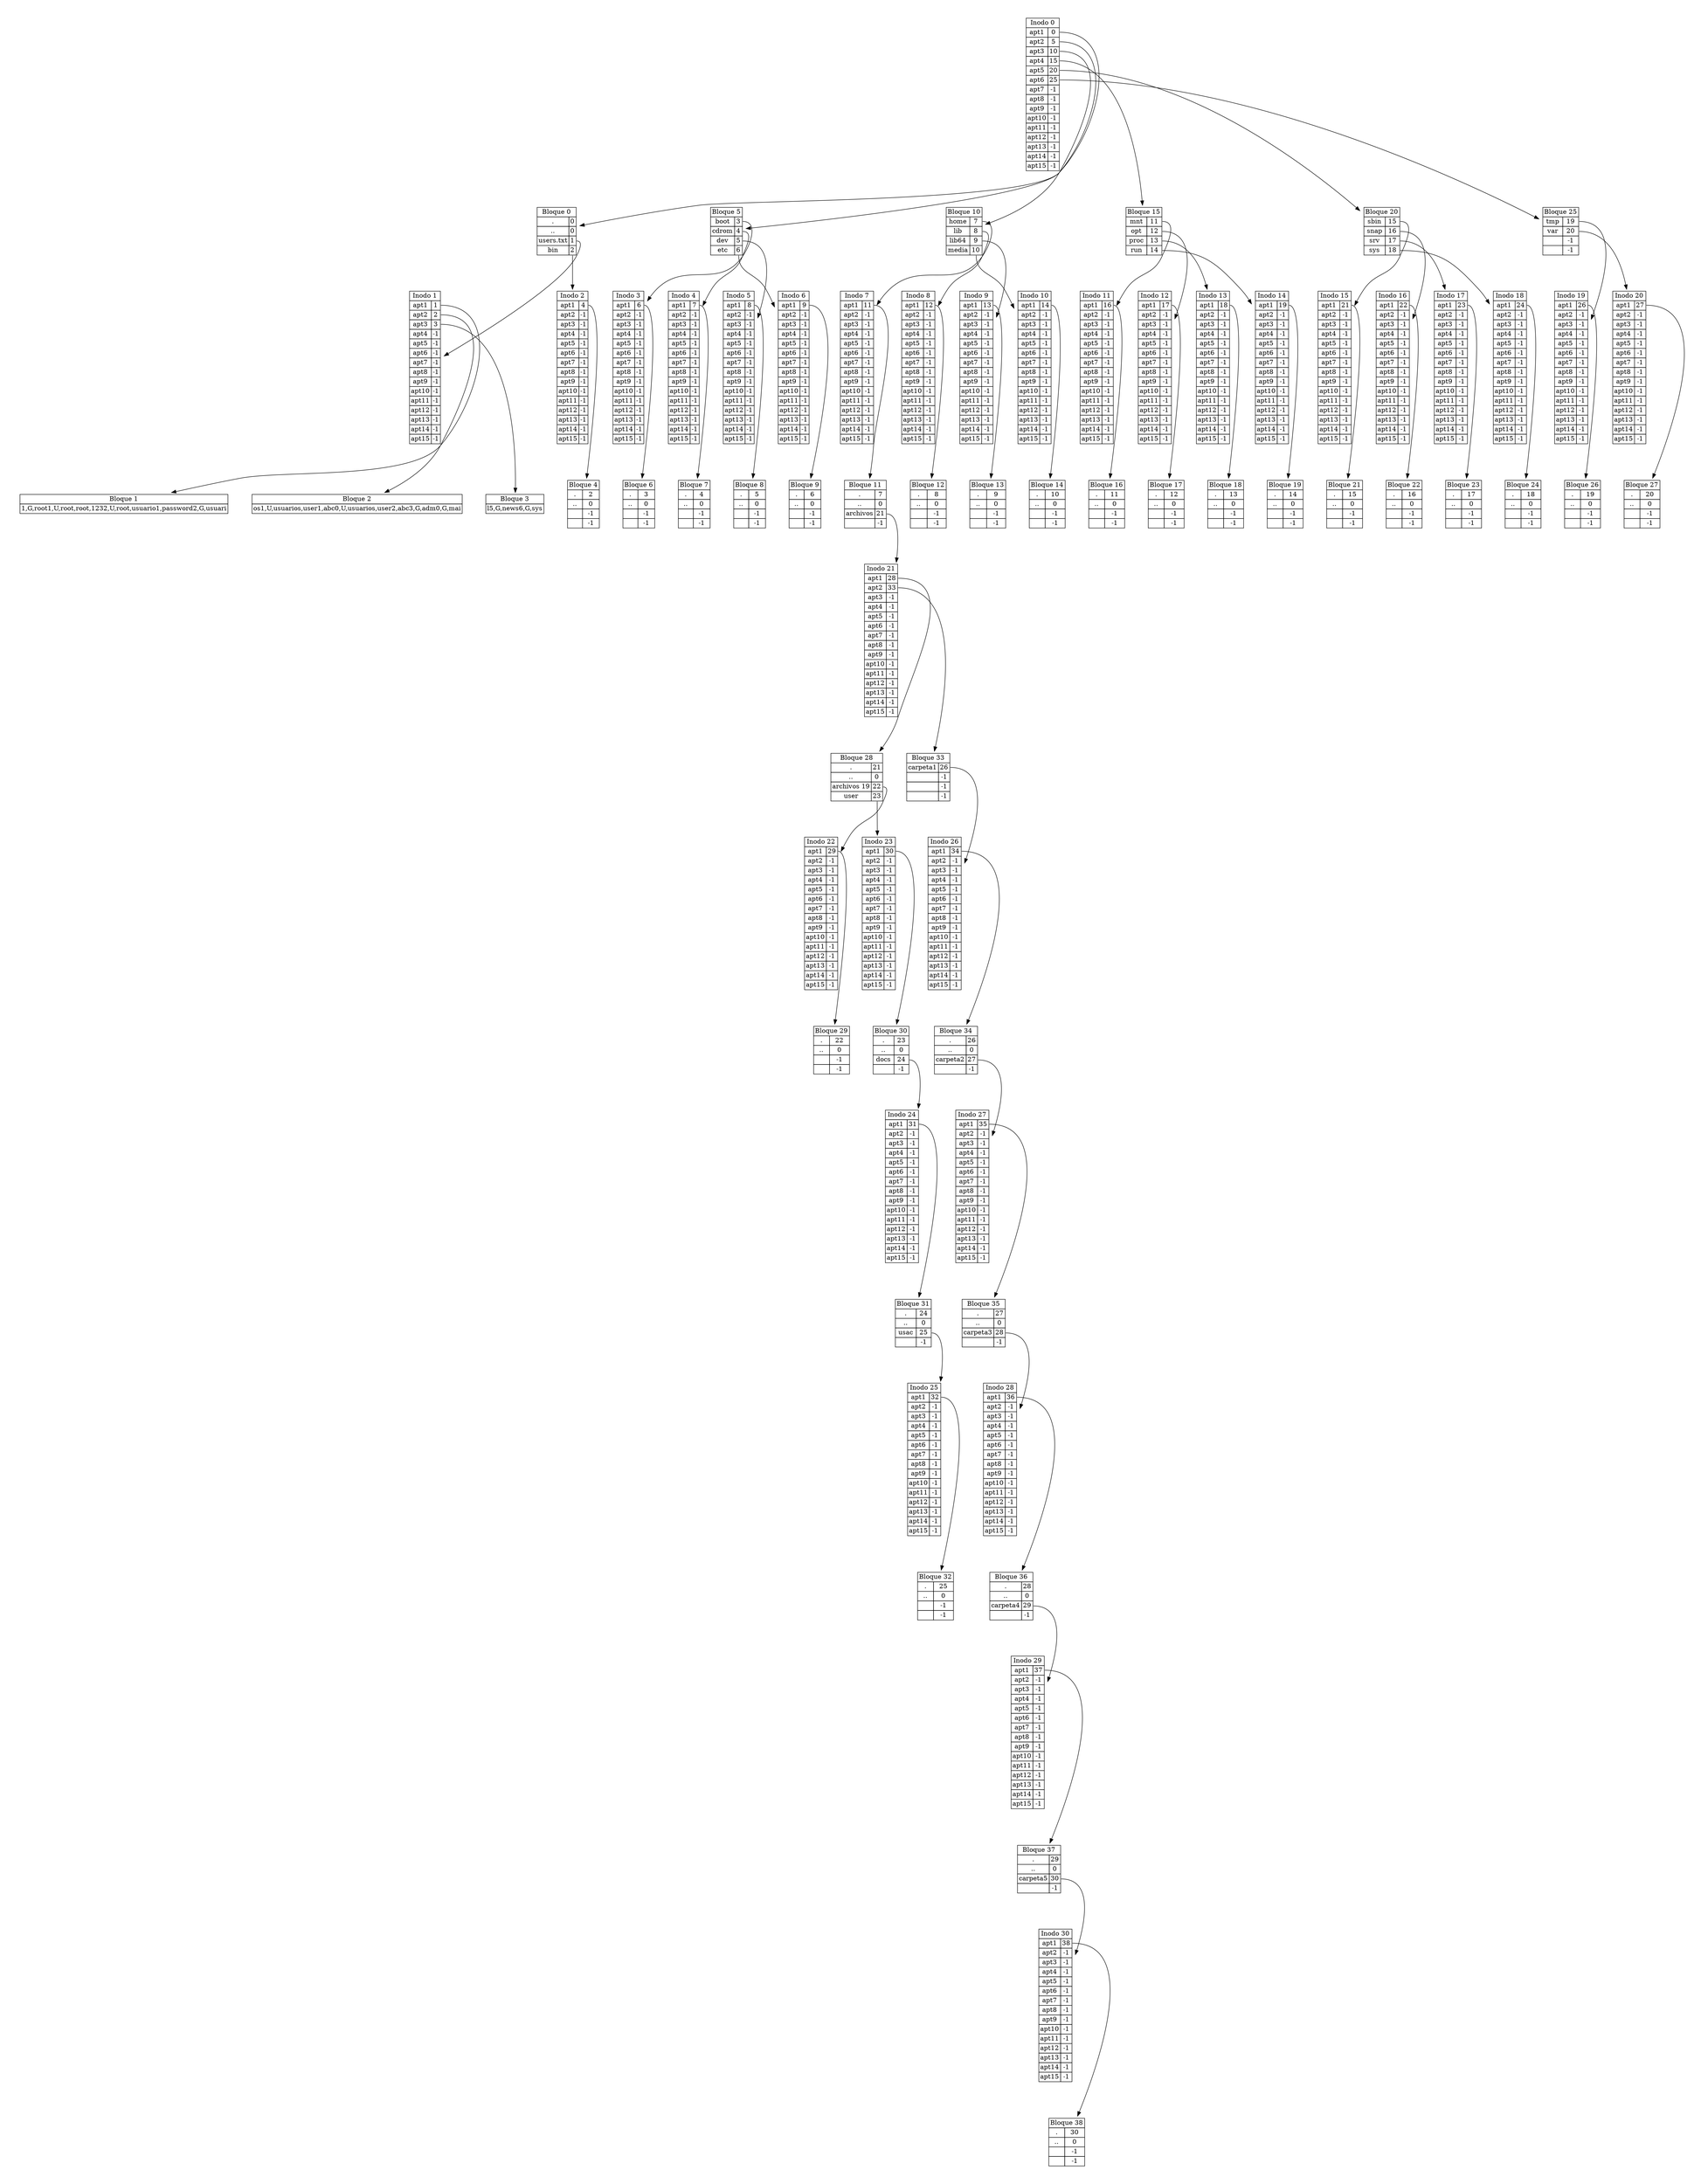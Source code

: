 digraph H {
	graph [pad="0.5", nodesep="0.5", ranksep="1"];
	node [shape=plaintext]
		rankir=LR;
	Inodo0 [
		label=<
			<table border="0" cellborder="1" cellspacing="0">
				<tr><td colspan="2">Inodo 0</td></tr>
				<tr><td>apt1</td><td port='P0'>0</td></tr>
				<tr><td>apt2</td><td port='P1'>5</td></tr>
				<tr><td>apt3</td><td port='P2'>10</td></tr>
				<tr><td>apt4</td><td port='P3'>15</td></tr>
				<tr><td>apt5</td><td port='P4'>20</td></tr>
				<tr><td>apt6</td><td port='P5'>25</td></tr>
				<tr><td>apt7</td><td port='P6'>-1</td></tr>
				<tr><td>apt8</td><td port='P7'>-1</td></tr>
				<tr><td>apt9</td><td port='P8'>-1</td></tr>
				<tr><td>apt10</td><td port='P9'>-1</td></tr>
				<tr><td>apt11</td><td port='P10'>-1</td></tr>
				<tr><td>apt12</td><td port='P11'>-1</td></tr>
				<tr><td>apt13</td><td port='P12'>-1</td></tr>
				<tr><td>apt14</td><td port='P13'>-1</td></tr>
				<tr><td>apt15</td><td port='P14'>-1</td></tr>
			</table>
		>];
	Bloque0 [
		label=<
			<table border="0" cellborder="1" cellspacing="0">
				<tr><td colspan="2">Bloque 0</td></tr>
				<tr><td>.</td><td port='P0'>0</td></tr>
				<tr><td>..</td><td port='P1'>0</td></tr>
				<tr><td>users.txt</td><td port='P2'>1</td></tr>
				<tr><td>bin</td><td port='P3'>2</td></tr>
			</table>
		>];
	Inodo1 [
		label=<
			<table border="0" cellborder="1" cellspacing="0">
				<tr><td colspan="2">Inodo 1</td></tr>
				<tr><td>apt1</td><td port='P0'>1</td></tr>
				<tr><td>apt2</td><td port='P1'>2</td></tr>
				<tr><td>apt3</td><td port='P2'>3</td></tr>
				<tr><td>apt4</td><td port='P3'>-1</td></tr>
				<tr><td>apt5</td><td port='P4'>-1</td></tr>
				<tr><td>apt6</td><td port='P5'>-1</td></tr>
				<tr><td>apt7</td><td port='P6'>-1</td></tr>
				<tr><td>apt8</td><td port='P7'>-1</td></tr>
				<tr><td>apt9</td><td port='P8'>-1</td></tr>
				<tr><td>apt10</td><td port='P9'>-1</td></tr>
				<tr><td>apt11</td><td port='P10'>-1</td></tr>
				<tr><td>apt12</td><td port='P11'>-1</td></tr>
				<tr><td>apt13</td><td port='P12'>-1</td></tr>
				<tr><td>apt14</td><td port='P13'>-1</td></tr>
				<tr><td>apt15</td><td port='P14'>-1</td></tr>
			</table>
		>];
	Bloque1 [
		label=<
			<table border="0" cellborder="1" cellspacing="0">
				<tr><td colspan="1">Bloque 1</td></tr>
				<tr><td>1,G,root
1,U,root,root,123
2,U,root,usuario1,password
2,G,usuari</td></tr>
			</table>
		>];
	Bloque2 [
		label=<
			<table border="0" cellborder="1" cellspacing="0">
				<tr><td colspan="1">Bloque 2</td></tr>
				<tr><td>os
1,U,usuarios,user1,abc
0,U,usuarios,user2,abc
3,G,adm
0,G,mai</td></tr>
			</table>
		>];
	Bloque3 [
		label=<
			<table border="0" cellborder="1" cellspacing="0">
				<tr><td colspan="1">Bloque 3</td></tr>
				<tr><td>l
5,G,news
6,G,sys</td></tr>
			</table>
		>];
	Inodo2 [
		label=<
			<table border="0" cellborder="1" cellspacing="0">
				<tr><td colspan="2">Inodo 2</td></tr>
				<tr><td>apt1</td><td port='P0'>4</td></tr>
				<tr><td>apt2</td><td port='P1'>-1</td></tr>
				<tr><td>apt3</td><td port='P2'>-1</td></tr>
				<tr><td>apt4</td><td port='P3'>-1</td></tr>
				<tr><td>apt5</td><td port='P4'>-1</td></tr>
				<tr><td>apt6</td><td port='P5'>-1</td></tr>
				<tr><td>apt7</td><td port='P6'>-1</td></tr>
				<tr><td>apt8</td><td port='P7'>-1</td></tr>
				<tr><td>apt9</td><td port='P8'>-1</td></tr>
				<tr><td>apt10</td><td port='P9'>-1</td></tr>
				<tr><td>apt11</td><td port='P10'>-1</td></tr>
				<tr><td>apt12</td><td port='P11'>-1</td></tr>
				<tr><td>apt13</td><td port='P12'>-1</td></tr>
				<tr><td>apt14</td><td port='P13'>-1</td></tr>
				<tr><td>apt15</td><td port='P14'>-1</td></tr>
			</table>
		>];
	Bloque4 [
		label=<
			<table border="0" cellborder="1" cellspacing="0">
				<tr><td colspan="2">Bloque 4</td></tr>
				<tr><td>.</td><td port='P0'>2</td></tr>
				<tr><td>..</td><td port='P1'>0</td></tr>
				<tr><td></td><td port='P2'>-1</td></tr>
				<tr><td></td><td port='P3'>-1</td></tr>
			</table>
		>];
	Bloque5 [
		label=<
			<table border="0" cellborder="1" cellspacing="0">
				<tr><td colspan="2">Bloque 5</td></tr>
				<tr><td>boot</td><td port='P0'>3</td></tr>
				<tr><td>cdrom</td><td port='P1'>4</td></tr>
				<tr><td>dev</td><td port='P2'>5</td></tr>
				<tr><td>etc</td><td port='P3'>6</td></tr>
			</table>
		>];
	Inodo3 [
		label=<
			<table border="0" cellborder="1" cellspacing="0">
				<tr><td colspan="2">Inodo 3</td></tr>
				<tr><td>apt1</td><td port='P0'>6</td></tr>
				<tr><td>apt2</td><td port='P1'>-1</td></tr>
				<tr><td>apt3</td><td port='P2'>-1</td></tr>
				<tr><td>apt4</td><td port='P3'>-1</td></tr>
				<tr><td>apt5</td><td port='P4'>-1</td></tr>
				<tr><td>apt6</td><td port='P5'>-1</td></tr>
				<tr><td>apt7</td><td port='P6'>-1</td></tr>
				<tr><td>apt8</td><td port='P7'>-1</td></tr>
				<tr><td>apt9</td><td port='P8'>-1</td></tr>
				<tr><td>apt10</td><td port='P9'>-1</td></tr>
				<tr><td>apt11</td><td port='P10'>-1</td></tr>
				<tr><td>apt12</td><td port='P11'>-1</td></tr>
				<tr><td>apt13</td><td port='P12'>-1</td></tr>
				<tr><td>apt14</td><td port='P13'>-1</td></tr>
				<tr><td>apt15</td><td port='P14'>-1</td></tr>
			</table>
		>];
	Bloque6 [
		label=<
			<table border="0" cellborder="1" cellspacing="0">
				<tr><td colspan="2">Bloque 6</td></tr>
				<tr><td>.</td><td port='P0'>3</td></tr>
				<tr><td>..</td><td port='P1'>0</td></tr>
				<tr><td></td><td port='P2'>-1</td></tr>
				<tr><td></td><td port='P3'>-1</td></tr>
			</table>
		>];
	Inodo4 [
		label=<
			<table border="0" cellborder="1" cellspacing="0">
				<tr><td colspan="2">Inodo 4</td></tr>
				<tr><td>apt1</td><td port='P0'>7</td></tr>
				<tr><td>apt2</td><td port='P1'>-1</td></tr>
				<tr><td>apt3</td><td port='P2'>-1</td></tr>
				<tr><td>apt4</td><td port='P3'>-1</td></tr>
				<tr><td>apt5</td><td port='P4'>-1</td></tr>
				<tr><td>apt6</td><td port='P5'>-1</td></tr>
				<tr><td>apt7</td><td port='P6'>-1</td></tr>
				<tr><td>apt8</td><td port='P7'>-1</td></tr>
				<tr><td>apt9</td><td port='P8'>-1</td></tr>
				<tr><td>apt10</td><td port='P9'>-1</td></tr>
				<tr><td>apt11</td><td port='P10'>-1</td></tr>
				<tr><td>apt12</td><td port='P11'>-1</td></tr>
				<tr><td>apt13</td><td port='P12'>-1</td></tr>
				<tr><td>apt14</td><td port='P13'>-1</td></tr>
				<tr><td>apt15</td><td port='P14'>-1</td></tr>
			</table>
		>];
	Bloque7 [
		label=<
			<table border="0" cellborder="1" cellspacing="0">
				<tr><td colspan="2">Bloque 7</td></tr>
				<tr><td>.</td><td port='P0'>4</td></tr>
				<tr><td>..</td><td port='P1'>0</td></tr>
				<tr><td></td><td port='P2'>-1</td></tr>
				<tr><td></td><td port='P3'>-1</td></tr>
			</table>
		>];
	Inodo5 [
		label=<
			<table border="0" cellborder="1" cellspacing="0">
				<tr><td colspan="2">Inodo 5</td></tr>
				<tr><td>apt1</td><td port='P0'>8</td></tr>
				<tr><td>apt2</td><td port='P1'>-1</td></tr>
				<tr><td>apt3</td><td port='P2'>-1</td></tr>
				<tr><td>apt4</td><td port='P3'>-1</td></tr>
				<tr><td>apt5</td><td port='P4'>-1</td></tr>
				<tr><td>apt6</td><td port='P5'>-1</td></tr>
				<tr><td>apt7</td><td port='P6'>-1</td></tr>
				<tr><td>apt8</td><td port='P7'>-1</td></tr>
				<tr><td>apt9</td><td port='P8'>-1</td></tr>
				<tr><td>apt10</td><td port='P9'>-1</td></tr>
				<tr><td>apt11</td><td port='P10'>-1</td></tr>
				<tr><td>apt12</td><td port='P11'>-1</td></tr>
				<tr><td>apt13</td><td port='P12'>-1</td></tr>
				<tr><td>apt14</td><td port='P13'>-1</td></tr>
				<tr><td>apt15</td><td port='P14'>-1</td></tr>
			</table>
		>];
	Bloque8 [
		label=<
			<table border="0" cellborder="1" cellspacing="0">
				<tr><td colspan="2">Bloque 8</td></tr>
				<tr><td>.</td><td port='P0'>5</td></tr>
				<tr><td>..</td><td port='P1'>0</td></tr>
				<tr><td></td><td port='P2'>-1</td></tr>
				<tr><td></td><td port='P3'>-1</td></tr>
			</table>
		>];
	Inodo6 [
		label=<
			<table border="0" cellborder="1" cellspacing="0">
				<tr><td colspan="2">Inodo 6</td></tr>
				<tr><td>apt1</td><td port='P0'>9</td></tr>
				<tr><td>apt2</td><td port='P1'>-1</td></tr>
				<tr><td>apt3</td><td port='P2'>-1</td></tr>
				<tr><td>apt4</td><td port='P3'>-1</td></tr>
				<tr><td>apt5</td><td port='P4'>-1</td></tr>
				<tr><td>apt6</td><td port='P5'>-1</td></tr>
				<tr><td>apt7</td><td port='P6'>-1</td></tr>
				<tr><td>apt8</td><td port='P7'>-1</td></tr>
				<tr><td>apt9</td><td port='P8'>-1</td></tr>
				<tr><td>apt10</td><td port='P9'>-1</td></tr>
				<tr><td>apt11</td><td port='P10'>-1</td></tr>
				<tr><td>apt12</td><td port='P11'>-1</td></tr>
				<tr><td>apt13</td><td port='P12'>-1</td></tr>
				<tr><td>apt14</td><td port='P13'>-1</td></tr>
				<tr><td>apt15</td><td port='P14'>-1</td></tr>
			</table>
		>];
	Bloque9 [
		label=<
			<table border="0" cellborder="1" cellspacing="0">
				<tr><td colspan="2">Bloque 9</td></tr>
				<tr><td>.</td><td port='P0'>6</td></tr>
				<tr><td>..</td><td port='P1'>0</td></tr>
				<tr><td></td><td port='P2'>-1</td></tr>
				<tr><td></td><td port='P3'>-1</td></tr>
			</table>
		>];
	Bloque10 [
		label=<
			<table border="0" cellborder="1" cellspacing="0">
				<tr><td colspan="2">Bloque 10</td></tr>
				<tr><td>home</td><td port='P0'>7</td></tr>
				<tr><td>lib</td><td port='P1'>8</td></tr>
				<tr><td>lib64</td><td port='P2'>9</td></tr>
				<tr><td>media</td><td port='P3'>10</td></tr>
			</table>
		>];
	Inodo7 [
		label=<
			<table border="0" cellborder="1" cellspacing="0">
				<tr><td colspan="2">Inodo 7</td></tr>
				<tr><td>apt1</td><td port='P0'>11</td></tr>
				<tr><td>apt2</td><td port='P1'>-1</td></tr>
				<tr><td>apt3</td><td port='P2'>-1</td></tr>
				<tr><td>apt4</td><td port='P3'>-1</td></tr>
				<tr><td>apt5</td><td port='P4'>-1</td></tr>
				<tr><td>apt6</td><td port='P5'>-1</td></tr>
				<tr><td>apt7</td><td port='P6'>-1</td></tr>
				<tr><td>apt8</td><td port='P7'>-1</td></tr>
				<tr><td>apt9</td><td port='P8'>-1</td></tr>
				<tr><td>apt10</td><td port='P9'>-1</td></tr>
				<tr><td>apt11</td><td port='P10'>-1</td></tr>
				<tr><td>apt12</td><td port='P11'>-1</td></tr>
				<tr><td>apt13</td><td port='P12'>-1</td></tr>
				<tr><td>apt14</td><td port='P13'>-1</td></tr>
				<tr><td>apt15</td><td port='P14'>-1</td></tr>
			</table>
		>];
	Bloque11 [
		label=<
			<table border="0" cellborder="1" cellspacing="0">
				<tr><td colspan="2">Bloque 11</td></tr>
				<tr><td>.</td><td port='P0'>7</td></tr>
				<tr><td>..</td><td port='P1'>0</td></tr>
				<tr><td>archivos</td><td port='P2'>21</td></tr>
				<tr><td></td><td port='P3'>-1</td></tr>
			</table>
		>];
	Inodo21 [
		label=<
			<table border="0" cellborder="1" cellspacing="0">
				<tr><td colspan="2">Inodo 21</td></tr>
				<tr><td>apt1</td><td port='P0'>28</td></tr>
				<tr><td>apt2</td><td port='P1'>33</td></tr>
				<tr><td>apt3</td><td port='P2'>-1</td></tr>
				<tr><td>apt4</td><td port='P3'>-1</td></tr>
				<tr><td>apt5</td><td port='P4'>-1</td></tr>
				<tr><td>apt6</td><td port='P5'>-1</td></tr>
				<tr><td>apt7</td><td port='P6'>-1</td></tr>
				<tr><td>apt8</td><td port='P7'>-1</td></tr>
				<tr><td>apt9</td><td port='P8'>-1</td></tr>
				<tr><td>apt10</td><td port='P9'>-1</td></tr>
				<tr><td>apt11</td><td port='P10'>-1</td></tr>
				<tr><td>apt12</td><td port='P11'>-1</td></tr>
				<tr><td>apt13</td><td port='P12'>-1</td></tr>
				<tr><td>apt14</td><td port='P13'>-1</td></tr>
				<tr><td>apt15</td><td port='P14'>-1</td></tr>
			</table>
		>];
	Bloque28 [
		label=<
			<table border="0" cellborder="1" cellspacing="0">
				<tr><td colspan="2">Bloque 28</td></tr>
				<tr><td>.</td><td port='P0'>21</td></tr>
				<tr><td>..</td><td port='P1'>0</td></tr>
				<tr><td>archivos 19</td><td port='P2'>22</td></tr>
				<tr><td>user</td><td port='P3'>23</td></tr>
			</table>
		>];
	Inodo22 [
		label=<
			<table border="0" cellborder="1" cellspacing="0">
				<tr><td colspan="2">Inodo 22</td></tr>
				<tr><td>apt1</td><td port='P0'>29</td></tr>
				<tr><td>apt2</td><td port='P1'>-1</td></tr>
				<tr><td>apt3</td><td port='P2'>-1</td></tr>
				<tr><td>apt4</td><td port='P3'>-1</td></tr>
				<tr><td>apt5</td><td port='P4'>-1</td></tr>
				<tr><td>apt6</td><td port='P5'>-1</td></tr>
				<tr><td>apt7</td><td port='P6'>-1</td></tr>
				<tr><td>apt8</td><td port='P7'>-1</td></tr>
				<tr><td>apt9</td><td port='P8'>-1</td></tr>
				<tr><td>apt10</td><td port='P9'>-1</td></tr>
				<tr><td>apt11</td><td port='P10'>-1</td></tr>
				<tr><td>apt12</td><td port='P11'>-1</td></tr>
				<tr><td>apt13</td><td port='P12'>-1</td></tr>
				<tr><td>apt14</td><td port='P13'>-1</td></tr>
				<tr><td>apt15</td><td port='P14'>-1</td></tr>
			</table>
		>];
	Bloque29 [
		label=<
			<table border="0" cellborder="1" cellspacing="0">
				<tr><td colspan="2">Bloque 29</td></tr>
				<tr><td>.</td><td port='P0'>22</td></tr>
				<tr><td>..</td><td port='P1'>0</td></tr>
				<tr><td></td><td port='P2'>-1</td></tr>
				<tr><td></td><td port='P3'>-1</td></tr>
			</table>
		>];
	Inodo23 [
		label=<
			<table border="0" cellborder="1" cellspacing="0">
				<tr><td colspan="2">Inodo 23</td></tr>
				<tr><td>apt1</td><td port='P0'>30</td></tr>
				<tr><td>apt2</td><td port='P1'>-1</td></tr>
				<tr><td>apt3</td><td port='P2'>-1</td></tr>
				<tr><td>apt4</td><td port='P3'>-1</td></tr>
				<tr><td>apt5</td><td port='P4'>-1</td></tr>
				<tr><td>apt6</td><td port='P5'>-1</td></tr>
				<tr><td>apt7</td><td port='P6'>-1</td></tr>
				<tr><td>apt8</td><td port='P7'>-1</td></tr>
				<tr><td>apt9</td><td port='P8'>-1</td></tr>
				<tr><td>apt10</td><td port='P9'>-1</td></tr>
				<tr><td>apt11</td><td port='P10'>-1</td></tr>
				<tr><td>apt12</td><td port='P11'>-1</td></tr>
				<tr><td>apt13</td><td port='P12'>-1</td></tr>
				<tr><td>apt14</td><td port='P13'>-1</td></tr>
				<tr><td>apt15</td><td port='P14'>-1</td></tr>
			</table>
		>];
	Bloque30 [
		label=<
			<table border="0" cellborder="1" cellspacing="0">
				<tr><td colspan="2">Bloque 30</td></tr>
				<tr><td>.</td><td port='P0'>23</td></tr>
				<tr><td>..</td><td port='P1'>0</td></tr>
				<tr><td>docs</td><td port='P2'>24</td></tr>
				<tr><td></td><td port='P3'>-1</td></tr>
			</table>
		>];
	Inodo24 [
		label=<
			<table border="0" cellborder="1" cellspacing="0">
				<tr><td colspan="2">Inodo 24</td></tr>
				<tr><td>apt1</td><td port='P0'>31</td></tr>
				<tr><td>apt2</td><td port='P1'>-1</td></tr>
				<tr><td>apt3</td><td port='P2'>-1</td></tr>
				<tr><td>apt4</td><td port='P3'>-1</td></tr>
				<tr><td>apt5</td><td port='P4'>-1</td></tr>
				<tr><td>apt6</td><td port='P5'>-1</td></tr>
				<tr><td>apt7</td><td port='P6'>-1</td></tr>
				<tr><td>apt8</td><td port='P7'>-1</td></tr>
				<tr><td>apt9</td><td port='P8'>-1</td></tr>
				<tr><td>apt10</td><td port='P9'>-1</td></tr>
				<tr><td>apt11</td><td port='P10'>-1</td></tr>
				<tr><td>apt12</td><td port='P11'>-1</td></tr>
				<tr><td>apt13</td><td port='P12'>-1</td></tr>
				<tr><td>apt14</td><td port='P13'>-1</td></tr>
				<tr><td>apt15</td><td port='P14'>-1</td></tr>
			</table>
		>];
	Bloque31 [
		label=<
			<table border="0" cellborder="1" cellspacing="0">
				<tr><td colspan="2">Bloque 31</td></tr>
				<tr><td>.</td><td port='P0'>24</td></tr>
				<tr><td>..</td><td port='P1'>0</td></tr>
				<tr><td>usac</td><td port='P2'>25</td></tr>
				<tr><td></td><td port='P3'>-1</td></tr>
			</table>
		>];
	Inodo25 [
		label=<
			<table border="0" cellborder="1" cellspacing="0">
				<tr><td colspan="2">Inodo 25</td></tr>
				<tr><td>apt1</td><td port='P0'>32</td></tr>
				<tr><td>apt2</td><td port='P1'>-1</td></tr>
				<tr><td>apt3</td><td port='P2'>-1</td></tr>
				<tr><td>apt4</td><td port='P3'>-1</td></tr>
				<tr><td>apt5</td><td port='P4'>-1</td></tr>
				<tr><td>apt6</td><td port='P5'>-1</td></tr>
				<tr><td>apt7</td><td port='P6'>-1</td></tr>
				<tr><td>apt8</td><td port='P7'>-1</td></tr>
				<tr><td>apt9</td><td port='P8'>-1</td></tr>
				<tr><td>apt10</td><td port='P9'>-1</td></tr>
				<tr><td>apt11</td><td port='P10'>-1</td></tr>
				<tr><td>apt12</td><td port='P11'>-1</td></tr>
				<tr><td>apt13</td><td port='P12'>-1</td></tr>
				<tr><td>apt14</td><td port='P13'>-1</td></tr>
				<tr><td>apt15</td><td port='P14'>-1</td></tr>
			</table>
		>];
	Bloque32 [
		label=<
			<table border="0" cellborder="1" cellspacing="0">
				<tr><td colspan="2">Bloque 32</td></tr>
				<tr><td>.</td><td port='P0'>25</td></tr>
				<tr><td>..</td><td port='P1'>0</td></tr>
				<tr><td></td><td port='P2'>-1</td></tr>
				<tr><td></td><td port='P3'>-1</td></tr>
			</table>
		>];
	Bloque33 [
		label=<
			<table border="0" cellborder="1" cellspacing="0">
				<tr><td colspan="2">Bloque 33</td></tr>
				<tr><td>carpeta1</td><td port='P0'>26</td></tr>
				<tr><td></td><td port='P1'>-1</td></tr>
				<tr><td></td><td port='P2'>-1</td></tr>
				<tr><td></td><td port='P3'>-1</td></tr>
			</table>
		>];
	Inodo26 [
		label=<
			<table border="0" cellborder="1" cellspacing="0">
				<tr><td colspan="2">Inodo 26</td></tr>
				<tr><td>apt1</td><td port='P0'>34</td></tr>
				<tr><td>apt2</td><td port='P1'>-1</td></tr>
				<tr><td>apt3</td><td port='P2'>-1</td></tr>
				<tr><td>apt4</td><td port='P3'>-1</td></tr>
				<tr><td>apt5</td><td port='P4'>-1</td></tr>
				<tr><td>apt6</td><td port='P5'>-1</td></tr>
				<tr><td>apt7</td><td port='P6'>-1</td></tr>
				<tr><td>apt8</td><td port='P7'>-1</td></tr>
				<tr><td>apt9</td><td port='P8'>-1</td></tr>
				<tr><td>apt10</td><td port='P9'>-1</td></tr>
				<tr><td>apt11</td><td port='P10'>-1</td></tr>
				<tr><td>apt12</td><td port='P11'>-1</td></tr>
				<tr><td>apt13</td><td port='P12'>-1</td></tr>
				<tr><td>apt14</td><td port='P13'>-1</td></tr>
				<tr><td>apt15</td><td port='P14'>-1</td></tr>
			</table>
		>];
	Bloque34 [
		label=<
			<table border="0" cellborder="1" cellspacing="0">
				<tr><td colspan="2">Bloque 34</td></tr>
				<tr><td>.</td><td port='P0'>26</td></tr>
				<tr><td>..</td><td port='P1'>0</td></tr>
				<tr><td>carpeta2</td><td port='P2'>27</td></tr>
				<tr><td></td><td port='P3'>-1</td></tr>
			</table>
		>];
	Inodo27 [
		label=<
			<table border="0" cellborder="1" cellspacing="0">
				<tr><td colspan="2">Inodo 27</td></tr>
				<tr><td>apt1</td><td port='P0'>35</td></tr>
				<tr><td>apt2</td><td port='P1'>-1</td></tr>
				<tr><td>apt3</td><td port='P2'>-1</td></tr>
				<tr><td>apt4</td><td port='P3'>-1</td></tr>
				<tr><td>apt5</td><td port='P4'>-1</td></tr>
				<tr><td>apt6</td><td port='P5'>-1</td></tr>
				<tr><td>apt7</td><td port='P6'>-1</td></tr>
				<tr><td>apt8</td><td port='P7'>-1</td></tr>
				<tr><td>apt9</td><td port='P8'>-1</td></tr>
				<tr><td>apt10</td><td port='P9'>-1</td></tr>
				<tr><td>apt11</td><td port='P10'>-1</td></tr>
				<tr><td>apt12</td><td port='P11'>-1</td></tr>
				<tr><td>apt13</td><td port='P12'>-1</td></tr>
				<tr><td>apt14</td><td port='P13'>-1</td></tr>
				<tr><td>apt15</td><td port='P14'>-1</td></tr>
			</table>
		>];
	Bloque35 [
		label=<
			<table border="0" cellborder="1" cellspacing="0">
				<tr><td colspan="2">Bloque 35</td></tr>
				<tr><td>.</td><td port='P0'>27</td></tr>
				<tr><td>..</td><td port='P1'>0</td></tr>
				<tr><td>carpeta3</td><td port='P2'>28</td></tr>
				<tr><td></td><td port='P3'>-1</td></tr>
			</table>
		>];
	Inodo28 [
		label=<
			<table border="0" cellborder="1" cellspacing="0">
				<tr><td colspan="2">Inodo 28</td></tr>
				<tr><td>apt1</td><td port='P0'>36</td></tr>
				<tr><td>apt2</td><td port='P1'>-1</td></tr>
				<tr><td>apt3</td><td port='P2'>-1</td></tr>
				<tr><td>apt4</td><td port='P3'>-1</td></tr>
				<tr><td>apt5</td><td port='P4'>-1</td></tr>
				<tr><td>apt6</td><td port='P5'>-1</td></tr>
				<tr><td>apt7</td><td port='P6'>-1</td></tr>
				<tr><td>apt8</td><td port='P7'>-1</td></tr>
				<tr><td>apt9</td><td port='P8'>-1</td></tr>
				<tr><td>apt10</td><td port='P9'>-1</td></tr>
				<tr><td>apt11</td><td port='P10'>-1</td></tr>
				<tr><td>apt12</td><td port='P11'>-1</td></tr>
				<tr><td>apt13</td><td port='P12'>-1</td></tr>
				<tr><td>apt14</td><td port='P13'>-1</td></tr>
				<tr><td>apt15</td><td port='P14'>-1</td></tr>
			</table>
		>];
	Bloque36 [
		label=<
			<table border="0" cellborder="1" cellspacing="0">
				<tr><td colspan="2">Bloque 36</td></tr>
				<tr><td>.</td><td port='P0'>28</td></tr>
				<tr><td>..</td><td port='P1'>0</td></tr>
				<tr><td>carpeta4</td><td port='P2'>29</td></tr>
				<tr><td></td><td port='P3'>-1</td></tr>
			</table>
		>];
	Inodo29 [
		label=<
			<table border="0" cellborder="1" cellspacing="0">
				<tr><td colspan="2">Inodo 29</td></tr>
				<tr><td>apt1</td><td port='P0'>37</td></tr>
				<tr><td>apt2</td><td port='P1'>-1</td></tr>
				<tr><td>apt3</td><td port='P2'>-1</td></tr>
				<tr><td>apt4</td><td port='P3'>-1</td></tr>
				<tr><td>apt5</td><td port='P4'>-1</td></tr>
				<tr><td>apt6</td><td port='P5'>-1</td></tr>
				<tr><td>apt7</td><td port='P6'>-1</td></tr>
				<tr><td>apt8</td><td port='P7'>-1</td></tr>
				<tr><td>apt9</td><td port='P8'>-1</td></tr>
				<tr><td>apt10</td><td port='P9'>-1</td></tr>
				<tr><td>apt11</td><td port='P10'>-1</td></tr>
				<tr><td>apt12</td><td port='P11'>-1</td></tr>
				<tr><td>apt13</td><td port='P12'>-1</td></tr>
				<tr><td>apt14</td><td port='P13'>-1</td></tr>
				<tr><td>apt15</td><td port='P14'>-1</td></tr>
			</table>
		>];
	Bloque37 [
		label=<
			<table border="0" cellborder="1" cellspacing="0">
				<tr><td colspan="2">Bloque 37</td></tr>
				<tr><td>.</td><td port='P0'>29</td></tr>
				<tr><td>..</td><td port='P1'>0</td></tr>
				<tr><td>carpeta5</td><td port='P2'>30</td></tr>
				<tr><td></td><td port='P3'>-1</td></tr>
			</table>
		>];
	Inodo30 [
		label=<
			<table border="0" cellborder="1" cellspacing="0">
				<tr><td colspan="2">Inodo 30</td></tr>
				<tr><td>apt1</td><td port='P0'>38</td></tr>
				<tr><td>apt2</td><td port='P1'>-1</td></tr>
				<tr><td>apt3</td><td port='P2'>-1</td></tr>
				<tr><td>apt4</td><td port='P3'>-1</td></tr>
				<tr><td>apt5</td><td port='P4'>-1</td></tr>
				<tr><td>apt6</td><td port='P5'>-1</td></tr>
				<tr><td>apt7</td><td port='P6'>-1</td></tr>
				<tr><td>apt8</td><td port='P7'>-1</td></tr>
				<tr><td>apt9</td><td port='P8'>-1</td></tr>
				<tr><td>apt10</td><td port='P9'>-1</td></tr>
				<tr><td>apt11</td><td port='P10'>-1</td></tr>
				<tr><td>apt12</td><td port='P11'>-1</td></tr>
				<tr><td>apt13</td><td port='P12'>-1</td></tr>
				<tr><td>apt14</td><td port='P13'>-1</td></tr>
				<tr><td>apt15</td><td port='P14'>-1</td></tr>
			</table>
		>];
	Bloque38 [
		label=<
			<table border="0" cellborder="1" cellspacing="0">
				<tr><td colspan="2">Bloque 38</td></tr>
				<tr><td>.</td><td port='P0'>30</td></tr>
				<tr><td>..</td><td port='P1'>0</td></tr>
				<tr><td></td><td port='P2'>-1</td></tr>
				<tr><td></td><td port='P3'>-1</td></tr>
			</table>
		>];
	Inodo8 [
		label=<
			<table border="0" cellborder="1" cellspacing="0">
				<tr><td colspan="2">Inodo 8</td></tr>
				<tr><td>apt1</td><td port='P0'>12</td></tr>
				<tr><td>apt2</td><td port='P1'>-1</td></tr>
				<tr><td>apt3</td><td port='P2'>-1</td></tr>
				<tr><td>apt4</td><td port='P3'>-1</td></tr>
				<tr><td>apt5</td><td port='P4'>-1</td></tr>
				<tr><td>apt6</td><td port='P5'>-1</td></tr>
				<tr><td>apt7</td><td port='P6'>-1</td></tr>
				<tr><td>apt8</td><td port='P7'>-1</td></tr>
				<tr><td>apt9</td><td port='P8'>-1</td></tr>
				<tr><td>apt10</td><td port='P9'>-1</td></tr>
				<tr><td>apt11</td><td port='P10'>-1</td></tr>
				<tr><td>apt12</td><td port='P11'>-1</td></tr>
				<tr><td>apt13</td><td port='P12'>-1</td></tr>
				<tr><td>apt14</td><td port='P13'>-1</td></tr>
				<tr><td>apt15</td><td port='P14'>-1</td></tr>
			</table>
		>];
	Bloque12 [
		label=<
			<table border="0" cellborder="1" cellspacing="0">
				<tr><td colspan="2">Bloque 12</td></tr>
				<tr><td>.</td><td port='P0'>8</td></tr>
				<tr><td>..</td><td port='P1'>0</td></tr>
				<tr><td></td><td port='P2'>-1</td></tr>
				<tr><td></td><td port='P3'>-1</td></tr>
			</table>
		>];
	Inodo9 [
		label=<
			<table border="0" cellborder="1" cellspacing="0">
				<tr><td colspan="2">Inodo 9</td></tr>
				<tr><td>apt1</td><td port='P0'>13</td></tr>
				<tr><td>apt2</td><td port='P1'>-1</td></tr>
				<tr><td>apt3</td><td port='P2'>-1</td></tr>
				<tr><td>apt4</td><td port='P3'>-1</td></tr>
				<tr><td>apt5</td><td port='P4'>-1</td></tr>
				<tr><td>apt6</td><td port='P5'>-1</td></tr>
				<tr><td>apt7</td><td port='P6'>-1</td></tr>
				<tr><td>apt8</td><td port='P7'>-1</td></tr>
				<tr><td>apt9</td><td port='P8'>-1</td></tr>
				<tr><td>apt10</td><td port='P9'>-1</td></tr>
				<tr><td>apt11</td><td port='P10'>-1</td></tr>
				<tr><td>apt12</td><td port='P11'>-1</td></tr>
				<tr><td>apt13</td><td port='P12'>-1</td></tr>
				<tr><td>apt14</td><td port='P13'>-1</td></tr>
				<tr><td>apt15</td><td port='P14'>-1</td></tr>
			</table>
		>];
	Bloque13 [
		label=<
			<table border="0" cellborder="1" cellspacing="0">
				<tr><td colspan="2">Bloque 13</td></tr>
				<tr><td>.</td><td port='P0'>9</td></tr>
				<tr><td>..</td><td port='P1'>0</td></tr>
				<tr><td></td><td port='P2'>-1</td></tr>
				<tr><td></td><td port='P3'>-1</td></tr>
			</table>
		>];
	Inodo10 [
		label=<
			<table border="0" cellborder="1" cellspacing="0">
				<tr><td colspan="2">Inodo 10</td></tr>
				<tr><td>apt1</td><td port='P0'>14</td></tr>
				<tr><td>apt2</td><td port='P1'>-1</td></tr>
				<tr><td>apt3</td><td port='P2'>-1</td></tr>
				<tr><td>apt4</td><td port='P3'>-1</td></tr>
				<tr><td>apt5</td><td port='P4'>-1</td></tr>
				<tr><td>apt6</td><td port='P5'>-1</td></tr>
				<tr><td>apt7</td><td port='P6'>-1</td></tr>
				<tr><td>apt8</td><td port='P7'>-1</td></tr>
				<tr><td>apt9</td><td port='P8'>-1</td></tr>
				<tr><td>apt10</td><td port='P9'>-1</td></tr>
				<tr><td>apt11</td><td port='P10'>-1</td></tr>
				<tr><td>apt12</td><td port='P11'>-1</td></tr>
				<tr><td>apt13</td><td port='P12'>-1</td></tr>
				<tr><td>apt14</td><td port='P13'>-1</td></tr>
				<tr><td>apt15</td><td port='P14'>-1</td></tr>
			</table>
		>];
	Bloque14 [
		label=<
			<table border="0" cellborder="1" cellspacing="0">
				<tr><td colspan="2">Bloque 14</td></tr>
				<tr><td>.</td><td port='P0'>10</td></tr>
				<tr><td>..</td><td port='P1'>0</td></tr>
				<tr><td></td><td port='P2'>-1</td></tr>
				<tr><td></td><td port='P3'>-1</td></tr>
			</table>
		>];
	Bloque15 [
		label=<
			<table border="0" cellborder="1" cellspacing="0">
				<tr><td colspan="2">Bloque 15</td></tr>
				<tr><td>mnt</td><td port='P0'>11</td></tr>
				<tr><td>opt</td><td port='P1'>12</td></tr>
				<tr><td>proc</td><td port='P2'>13</td></tr>
				<tr><td>run</td><td port='P3'>14</td></tr>
			</table>
		>];
	Inodo11 [
		label=<
			<table border="0" cellborder="1" cellspacing="0">
				<tr><td colspan="2">Inodo 11</td></tr>
				<tr><td>apt1</td><td port='P0'>16</td></tr>
				<tr><td>apt2</td><td port='P1'>-1</td></tr>
				<tr><td>apt3</td><td port='P2'>-1</td></tr>
				<tr><td>apt4</td><td port='P3'>-1</td></tr>
				<tr><td>apt5</td><td port='P4'>-1</td></tr>
				<tr><td>apt6</td><td port='P5'>-1</td></tr>
				<tr><td>apt7</td><td port='P6'>-1</td></tr>
				<tr><td>apt8</td><td port='P7'>-1</td></tr>
				<tr><td>apt9</td><td port='P8'>-1</td></tr>
				<tr><td>apt10</td><td port='P9'>-1</td></tr>
				<tr><td>apt11</td><td port='P10'>-1</td></tr>
				<tr><td>apt12</td><td port='P11'>-1</td></tr>
				<tr><td>apt13</td><td port='P12'>-1</td></tr>
				<tr><td>apt14</td><td port='P13'>-1</td></tr>
				<tr><td>apt15</td><td port='P14'>-1</td></tr>
			</table>
		>];
	Bloque16 [
		label=<
			<table border="0" cellborder="1" cellspacing="0">
				<tr><td colspan="2">Bloque 16</td></tr>
				<tr><td>.</td><td port='P0'>11</td></tr>
				<tr><td>..</td><td port='P1'>0</td></tr>
				<tr><td></td><td port='P2'>-1</td></tr>
				<tr><td></td><td port='P3'>-1</td></tr>
			</table>
		>];
	Inodo12 [
		label=<
			<table border="0" cellborder="1" cellspacing="0">
				<tr><td colspan="2">Inodo 12</td></tr>
				<tr><td>apt1</td><td port='P0'>17</td></tr>
				<tr><td>apt2</td><td port='P1'>-1</td></tr>
				<tr><td>apt3</td><td port='P2'>-1</td></tr>
				<tr><td>apt4</td><td port='P3'>-1</td></tr>
				<tr><td>apt5</td><td port='P4'>-1</td></tr>
				<tr><td>apt6</td><td port='P5'>-1</td></tr>
				<tr><td>apt7</td><td port='P6'>-1</td></tr>
				<tr><td>apt8</td><td port='P7'>-1</td></tr>
				<tr><td>apt9</td><td port='P8'>-1</td></tr>
				<tr><td>apt10</td><td port='P9'>-1</td></tr>
				<tr><td>apt11</td><td port='P10'>-1</td></tr>
				<tr><td>apt12</td><td port='P11'>-1</td></tr>
				<tr><td>apt13</td><td port='P12'>-1</td></tr>
				<tr><td>apt14</td><td port='P13'>-1</td></tr>
				<tr><td>apt15</td><td port='P14'>-1</td></tr>
			</table>
		>];
	Bloque17 [
		label=<
			<table border="0" cellborder="1" cellspacing="0">
				<tr><td colspan="2">Bloque 17</td></tr>
				<tr><td>.</td><td port='P0'>12</td></tr>
				<tr><td>..</td><td port='P1'>0</td></tr>
				<tr><td></td><td port='P2'>-1</td></tr>
				<tr><td></td><td port='P3'>-1</td></tr>
			</table>
		>];
	Inodo13 [
		label=<
			<table border="0" cellborder="1" cellspacing="0">
				<tr><td colspan="2">Inodo 13</td></tr>
				<tr><td>apt1</td><td port='P0'>18</td></tr>
				<tr><td>apt2</td><td port='P1'>-1</td></tr>
				<tr><td>apt3</td><td port='P2'>-1</td></tr>
				<tr><td>apt4</td><td port='P3'>-1</td></tr>
				<tr><td>apt5</td><td port='P4'>-1</td></tr>
				<tr><td>apt6</td><td port='P5'>-1</td></tr>
				<tr><td>apt7</td><td port='P6'>-1</td></tr>
				<tr><td>apt8</td><td port='P7'>-1</td></tr>
				<tr><td>apt9</td><td port='P8'>-1</td></tr>
				<tr><td>apt10</td><td port='P9'>-1</td></tr>
				<tr><td>apt11</td><td port='P10'>-1</td></tr>
				<tr><td>apt12</td><td port='P11'>-1</td></tr>
				<tr><td>apt13</td><td port='P12'>-1</td></tr>
				<tr><td>apt14</td><td port='P13'>-1</td></tr>
				<tr><td>apt15</td><td port='P14'>-1</td></tr>
			</table>
		>];
	Bloque18 [
		label=<
			<table border="0" cellborder="1" cellspacing="0">
				<tr><td colspan="2">Bloque 18</td></tr>
				<tr><td>.</td><td port='P0'>13</td></tr>
				<tr><td>..</td><td port='P1'>0</td></tr>
				<tr><td></td><td port='P2'>-1</td></tr>
				<tr><td></td><td port='P3'>-1</td></tr>
			</table>
		>];
	Inodo14 [
		label=<
			<table border="0" cellborder="1" cellspacing="0">
				<tr><td colspan="2">Inodo 14</td></tr>
				<tr><td>apt1</td><td port='P0'>19</td></tr>
				<tr><td>apt2</td><td port='P1'>-1</td></tr>
				<tr><td>apt3</td><td port='P2'>-1</td></tr>
				<tr><td>apt4</td><td port='P3'>-1</td></tr>
				<tr><td>apt5</td><td port='P4'>-1</td></tr>
				<tr><td>apt6</td><td port='P5'>-1</td></tr>
				<tr><td>apt7</td><td port='P6'>-1</td></tr>
				<tr><td>apt8</td><td port='P7'>-1</td></tr>
				<tr><td>apt9</td><td port='P8'>-1</td></tr>
				<tr><td>apt10</td><td port='P9'>-1</td></tr>
				<tr><td>apt11</td><td port='P10'>-1</td></tr>
				<tr><td>apt12</td><td port='P11'>-1</td></tr>
				<tr><td>apt13</td><td port='P12'>-1</td></tr>
				<tr><td>apt14</td><td port='P13'>-1</td></tr>
				<tr><td>apt15</td><td port='P14'>-1</td></tr>
			</table>
		>];
	Bloque19 [
		label=<
			<table border="0" cellborder="1" cellspacing="0">
				<tr><td colspan="2">Bloque 19</td></tr>
				<tr><td>.</td><td port='P0'>14</td></tr>
				<tr><td>..</td><td port='P1'>0</td></tr>
				<tr><td></td><td port='P2'>-1</td></tr>
				<tr><td></td><td port='P3'>-1</td></tr>
			</table>
		>];
	Bloque20 [
		label=<
			<table border="0" cellborder="1" cellspacing="0">
				<tr><td colspan="2">Bloque 20</td></tr>
				<tr><td>sbin</td><td port='P0'>15</td></tr>
				<tr><td>snap</td><td port='P1'>16</td></tr>
				<tr><td>srv</td><td port='P2'>17</td></tr>
				<tr><td>sys</td><td port='P3'>18</td></tr>
			</table>
		>];
	Inodo15 [
		label=<
			<table border="0" cellborder="1" cellspacing="0">
				<tr><td colspan="2">Inodo 15</td></tr>
				<tr><td>apt1</td><td port='P0'>21</td></tr>
				<tr><td>apt2</td><td port='P1'>-1</td></tr>
				<tr><td>apt3</td><td port='P2'>-1</td></tr>
				<tr><td>apt4</td><td port='P3'>-1</td></tr>
				<tr><td>apt5</td><td port='P4'>-1</td></tr>
				<tr><td>apt6</td><td port='P5'>-1</td></tr>
				<tr><td>apt7</td><td port='P6'>-1</td></tr>
				<tr><td>apt8</td><td port='P7'>-1</td></tr>
				<tr><td>apt9</td><td port='P8'>-1</td></tr>
				<tr><td>apt10</td><td port='P9'>-1</td></tr>
				<tr><td>apt11</td><td port='P10'>-1</td></tr>
				<tr><td>apt12</td><td port='P11'>-1</td></tr>
				<tr><td>apt13</td><td port='P12'>-1</td></tr>
				<tr><td>apt14</td><td port='P13'>-1</td></tr>
				<tr><td>apt15</td><td port='P14'>-1</td></tr>
			</table>
		>];
	Bloque21 [
		label=<
			<table border="0" cellborder="1" cellspacing="0">
				<tr><td colspan="2">Bloque 21</td></tr>
				<tr><td>.</td><td port='P0'>15</td></tr>
				<tr><td>..</td><td port='P1'>0</td></tr>
				<tr><td></td><td port='P2'>-1</td></tr>
				<tr><td></td><td port='P3'>-1</td></tr>
			</table>
		>];
	Inodo16 [
		label=<
			<table border="0" cellborder="1" cellspacing="0">
				<tr><td colspan="2">Inodo 16</td></tr>
				<tr><td>apt1</td><td port='P0'>22</td></tr>
				<tr><td>apt2</td><td port='P1'>-1</td></tr>
				<tr><td>apt3</td><td port='P2'>-1</td></tr>
				<tr><td>apt4</td><td port='P3'>-1</td></tr>
				<tr><td>apt5</td><td port='P4'>-1</td></tr>
				<tr><td>apt6</td><td port='P5'>-1</td></tr>
				<tr><td>apt7</td><td port='P6'>-1</td></tr>
				<tr><td>apt8</td><td port='P7'>-1</td></tr>
				<tr><td>apt9</td><td port='P8'>-1</td></tr>
				<tr><td>apt10</td><td port='P9'>-1</td></tr>
				<tr><td>apt11</td><td port='P10'>-1</td></tr>
				<tr><td>apt12</td><td port='P11'>-1</td></tr>
				<tr><td>apt13</td><td port='P12'>-1</td></tr>
				<tr><td>apt14</td><td port='P13'>-1</td></tr>
				<tr><td>apt15</td><td port='P14'>-1</td></tr>
			</table>
		>];
	Bloque22 [
		label=<
			<table border="0" cellborder="1" cellspacing="0">
				<tr><td colspan="2">Bloque 22</td></tr>
				<tr><td>.</td><td port='P0'>16</td></tr>
				<tr><td>..</td><td port='P1'>0</td></tr>
				<tr><td></td><td port='P2'>-1</td></tr>
				<tr><td></td><td port='P3'>-1</td></tr>
			</table>
		>];
	Inodo17 [
		label=<
			<table border="0" cellborder="1" cellspacing="0">
				<tr><td colspan="2">Inodo 17</td></tr>
				<tr><td>apt1</td><td port='P0'>23</td></tr>
				<tr><td>apt2</td><td port='P1'>-1</td></tr>
				<tr><td>apt3</td><td port='P2'>-1</td></tr>
				<tr><td>apt4</td><td port='P3'>-1</td></tr>
				<tr><td>apt5</td><td port='P4'>-1</td></tr>
				<tr><td>apt6</td><td port='P5'>-1</td></tr>
				<tr><td>apt7</td><td port='P6'>-1</td></tr>
				<tr><td>apt8</td><td port='P7'>-1</td></tr>
				<tr><td>apt9</td><td port='P8'>-1</td></tr>
				<tr><td>apt10</td><td port='P9'>-1</td></tr>
				<tr><td>apt11</td><td port='P10'>-1</td></tr>
				<tr><td>apt12</td><td port='P11'>-1</td></tr>
				<tr><td>apt13</td><td port='P12'>-1</td></tr>
				<tr><td>apt14</td><td port='P13'>-1</td></tr>
				<tr><td>apt15</td><td port='P14'>-1</td></tr>
			</table>
		>];
	Bloque23 [
		label=<
			<table border="0" cellborder="1" cellspacing="0">
				<tr><td colspan="2">Bloque 23</td></tr>
				<tr><td>.</td><td port='P0'>17</td></tr>
				<tr><td>..</td><td port='P1'>0</td></tr>
				<tr><td></td><td port='P2'>-1</td></tr>
				<tr><td></td><td port='P3'>-1</td></tr>
			</table>
		>];
	Inodo18 [
		label=<
			<table border="0" cellborder="1" cellspacing="0">
				<tr><td colspan="2">Inodo 18</td></tr>
				<tr><td>apt1</td><td port='P0'>24</td></tr>
				<tr><td>apt2</td><td port='P1'>-1</td></tr>
				<tr><td>apt3</td><td port='P2'>-1</td></tr>
				<tr><td>apt4</td><td port='P3'>-1</td></tr>
				<tr><td>apt5</td><td port='P4'>-1</td></tr>
				<tr><td>apt6</td><td port='P5'>-1</td></tr>
				<tr><td>apt7</td><td port='P6'>-1</td></tr>
				<tr><td>apt8</td><td port='P7'>-1</td></tr>
				<tr><td>apt9</td><td port='P8'>-1</td></tr>
				<tr><td>apt10</td><td port='P9'>-1</td></tr>
				<tr><td>apt11</td><td port='P10'>-1</td></tr>
				<tr><td>apt12</td><td port='P11'>-1</td></tr>
				<tr><td>apt13</td><td port='P12'>-1</td></tr>
				<tr><td>apt14</td><td port='P13'>-1</td></tr>
				<tr><td>apt15</td><td port='P14'>-1</td></tr>
			</table>
		>];
	Bloque24 [
		label=<
			<table border="0" cellborder="1" cellspacing="0">
				<tr><td colspan="2">Bloque 24</td></tr>
				<tr><td>.</td><td port='P0'>18</td></tr>
				<tr><td>..</td><td port='P1'>0</td></tr>
				<tr><td></td><td port='P2'>-1</td></tr>
				<tr><td></td><td port='P3'>-1</td></tr>
			</table>
		>];
	Bloque25 [
		label=<
			<table border="0" cellborder="1" cellspacing="0">
				<tr><td colspan="2">Bloque 25</td></tr>
				<tr><td>tmp</td><td port='P0'>19</td></tr>
				<tr><td>var</td><td port='P1'>20</td></tr>
				<tr><td></td><td port='P2'>-1</td></tr>
				<tr><td></td><td port='P3'>-1</td></tr>
			</table>
		>];
	Inodo19 [
		label=<
			<table border="0" cellborder="1" cellspacing="0">
				<tr><td colspan="2">Inodo 19</td></tr>
				<tr><td>apt1</td><td port='P0'>26</td></tr>
				<tr><td>apt2</td><td port='P1'>-1</td></tr>
				<tr><td>apt3</td><td port='P2'>-1</td></tr>
				<tr><td>apt4</td><td port='P3'>-1</td></tr>
				<tr><td>apt5</td><td port='P4'>-1</td></tr>
				<tr><td>apt6</td><td port='P5'>-1</td></tr>
				<tr><td>apt7</td><td port='P6'>-1</td></tr>
				<tr><td>apt8</td><td port='P7'>-1</td></tr>
				<tr><td>apt9</td><td port='P8'>-1</td></tr>
				<tr><td>apt10</td><td port='P9'>-1</td></tr>
				<tr><td>apt11</td><td port='P10'>-1</td></tr>
				<tr><td>apt12</td><td port='P11'>-1</td></tr>
				<tr><td>apt13</td><td port='P12'>-1</td></tr>
				<tr><td>apt14</td><td port='P13'>-1</td></tr>
				<tr><td>apt15</td><td port='P14'>-1</td></tr>
			</table>
		>];
	Bloque26 [
		label=<
			<table border="0" cellborder="1" cellspacing="0">
				<tr><td colspan="2">Bloque 26</td></tr>
				<tr><td>.</td><td port='P0'>19</td></tr>
				<tr><td>..</td><td port='P1'>0</td></tr>
				<tr><td></td><td port='P2'>-1</td></tr>
				<tr><td></td><td port='P3'>-1</td></tr>
			</table>
		>];
	Inodo20 [
		label=<
			<table border="0" cellborder="1" cellspacing="0">
				<tr><td colspan="2">Inodo 20</td></tr>
				<tr><td>apt1</td><td port='P0'>27</td></tr>
				<tr><td>apt2</td><td port='P1'>-1</td></tr>
				<tr><td>apt3</td><td port='P2'>-1</td></tr>
				<tr><td>apt4</td><td port='P3'>-1</td></tr>
				<tr><td>apt5</td><td port='P4'>-1</td></tr>
				<tr><td>apt6</td><td port='P5'>-1</td></tr>
				<tr><td>apt7</td><td port='P6'>-1</td></tr>
				<tr><td>apt8</td><td port='P7'>-1</td></tr>
				<tr><td>apt9</td><td port='P8'>-1</td></tr>
				<tr><td>apt10</td><td port='P9'>-1</td></tr>
				<tr><td>apt11</td><td port='P10'>-1</td></tr>
				<tr><td>apt12</td><td port='P11'>-1</td></tr>
				<tr><td>apt13</td><td port='P12'>-1</td></tr>
				<tr><td>apt14</td><td port='P13'>-1</td></tr>
				<tr><td>apt15</td><td port='P14'>-1</td></tr>
			</table>
		>];
	Bloque27 [
		label=<
			<table border="0" cellborder="1" cellspacing="0">
				<tr><td colspan="2">Bloque 27</td></tr>
				<tr><td>.</td><td port='P0'>20</td></tr>
				<tr><td>..</td><td port='P1'>0</td></tr>
				<tr><td></td><td port='P2'>-1</td></tr>
				<tr><td></td><td port='P3'>-1</td></tr>
			</table>
		>];
	Inodo0:P0 -> Bloque0;
	Bloque0:P2 -> Inodo1;
	Inodo1:P0 -> Bloque1;
	Inodo1:P1 -> Bloque2;
	Inodo1:P2 -> Bloque3;
	Bloque0:P3 -> Inodo2;
	Inodo2:P0 -> Bloque4;
	Inodo0:P1 -> Bloque5;
	Bloque5:P0 -> Inodo3;
	Inodo3:P0 -> Bloque6;
	Bloque5:P1 -> Inodo4;
	Inodo4:P0 -> Bloque7;
	Bloque5:P2 -> Inodo5;
	Inodo5:P0 -> Bloque8;
	Bloque5:P3 -> Inodo6;
	Inodo6:P0 -> Bloque9;
	Inodo0:P2 -> Bloque10;
	Bloque10:P0 -> Inodo7;
	Inodo7:P0 -> Bloque11;
	Bloque11:P2 -> Inodo21;
	Inodo21:P0 -> Bloque28;
	Bloque28:P2 -> Inodo22;
	Inodo22:P0 -> Bloque29;
	Bloque28:P3 -> Inodo23;
	Inodo23:P0 -> Bloque30;
	Bloque30:P2 -> Inodo24;
	Inodo24:P0 -> Bloque31;
	Bloque31:P2 -> Inodo25;
	Inodo25:P0 -> Bloque32;
	Inodo21:P1 -> Bloque33;
	Bloque33:P0 -> Inodo26;
	Inodo26:P0 -> Bloque34;
	Bloque34:P2 -> Inodo27;
	Inodo27:P0 -> Bloque35;
	Bloque35:P2 -> Inodo28;
	Inodo28:P0 -> Bloque36;
	Bloque36:P2 -> Inodo29;
	Inodo29:P0 -> Bloque37;
	Bloque37:P2 -> Inodo30;
	Inodo30:P0 -> Bloque38;
	Bloque10:P1 -> Inodo8;
	Inodo8:P0 -> Bloque12;
	Bloque10:P2 -> Inodo9;
	Inodo9:P0 -> Bloque13;
	Bloque10:P3 -> Inodo10;
	Inodo10:P0 -> Bloque14;
	Inodo0:P3 -> Bloque15;
	Bloque15:P0 -> Inodo11;
	Inodo11:P0 -> Bloque16;
	Bloque15:P1 -> Inodo12;
	Inodo12:P0 -> Bloque17;
	Bloque15:P2 -> Inodo13;
	Inodo13:P0 -> Bloque18;
	Bloque15:P3 -> Inodo14;
	Inodo14:P0 -> Bloque19;
	Inodo0:P4 -> Bloque20;
	Bloque20:P0 -> Inodo15;
	Inodo15:P0 -> Bloque21;
	Bloque20:P1 -> Inodo16;
	Inodo16:P0 -> Bloque22;
	Bloque20:P2 -> Inodo17;
	Inodo17:P0 -> Bloque23;
	Bloque20:P3 -> Inodo18;
	Inodo18:P0 -> Bloque24;
	Inodo0:P5 -> Bloque25;
	Bloque25:P0 -> Inodo19;
	Inodo19:P0 -> Bloque26;
	Bloque25:P1 -> Inodo20;
	Inodo20:P0 -> Bloque27;
}
